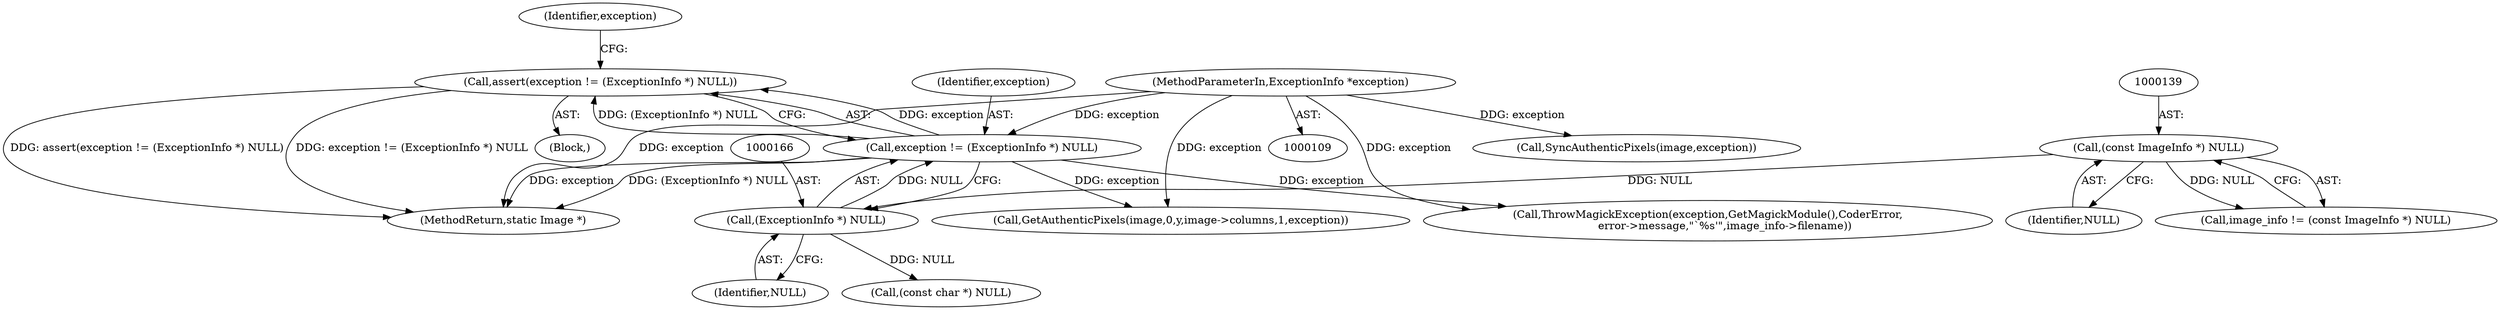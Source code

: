 digraph "0_ImageMagick_f6e9d0d9955e85bdd7540b251cd50d598dacc5e6_42@API" {
"1000162" [label="(Call,assert(exception != (ExceptionInfo *) NULL))"];
"1000163" [label="(Call,exception != (ExceptionInfo *) NULL)"];
"1000111" [label="(MethodParameterIn,ExceptionInfo *exception)"];
"1000165" [label="(Call,(ExceptionInfo *) NULL)"];
"1000138" [label="(Call,(const ImageInfo *) NULL)"];
"1000726" [label="(Call,ThrowMagickException(exception,GetMagickModule(),CoderError,\n          error->message,\"`%s'\",image_info->filename))"];
"1000167" [label="(Identifier,NULL)"];
"1001144" [label="(Call,SyncAuthenticPixels(image,exception))"];
"1000111" [label="(MethodParameterIn,ExceptionInfo *exception)"];
"1000171" [label="(Identifier,exception)"];
"1000140" [label="(Identifier,NULL)"];
"1000162" [label="(Call,assert(exception != (ExceptionInfo *) NULL))"];
"1000165" [label="(Call,(ExceptionInfo *) NULL)"];
"1000112" [label="(Block,)"];
"1000163" [label="(Call,exception != (ExceptionInfo *) NULL)"];
"1000164" [label="(Identifier,exception)"];
"1000191" [label="(Call,(const char *) NULL)"];
"1001034" [label="(Call,GetAuthenticPixels(image,0,y,image->columns,1,exception))"];
"1000138" [label="(Call,(const ImageInfo *) NULL)"];
"1000136" [label="(Call,image_info != (const ImageInfo *) NULL)"];
"1001189" [label="(MethodReturn,static Image *)"];
"1000162" -> "1000112"  [label="AST: "];
"1000162" -> "1000163"  [label="CFG: "];
"1000163" -> "1000162"  [label="AST: "];
"1000171" -> "1000162"  [label="CFG: "];
"1000162" -> "1001189"  [label="DDG: exception != (ExceptionInfo *) NULL"];
"1000162" -> "1001189"  [label="DDG: assert(exception != (ExceptionInfo *) NULL)"];
"1000163" -> "1000162"  [label="DDG: exception"];
"1000163" -> "1000162"  [label="DDG: (ExceptionInfo *) NULL"];
"1000163" -> "1000165"  [label="CFG: "];
"1000164" -> "1000163"  [label="AST: "];
"1000165" -> "1000163"  [label="AST: "];
"1000163" -> "1001189"  [label="DDG: exception"];
"1000163" -> "1001189"  [label="DDG: (ExceptionInfo *) NULL"];
"1000111" -> "1000163"  [label="DDG: exception"];
"1000165" -> "1000163"  [label="DDG: NULL"];
"1000163" -> "1000726"  [label="DDG: exception"];
"1000163" -> "1001034"  [label="DDG: exception"];
"1000111" -> "1000109"  [label="AST: "];
"1000111" -> "1001189"  [label="DDG: exception"];
"1000111" -> "1000726"  [label="DDG: exception"];
"1000111" -> "1001034"  [label="DDG: exception"];
"1000111" -> "1001144"  [label="DDG: exception"];
"1000165" -> "1000167"  [label="CFG: "];
"1000166" -> "1000165"  [label="AST: "];
"1000167" -> "1000165"  [label="AST: "];
"1000138" -> "1000165"  [label="DDG: NULL"];
"1000165" -> "1000191"  [label="DDG: NULL"];
"1000138" -> "1000136"  [label="AST: "];
"1000138" -> "1000140"  [label="CFG: "];
"1000139" -> "1000138"  [label="AST: "];
"1000140" -> "1000138"  [label="AST: "];
"1000136" -> "1000138"  [label="CFG: "];
"1000138" -> "1000136"  [label="DDG: NULL"];
}
